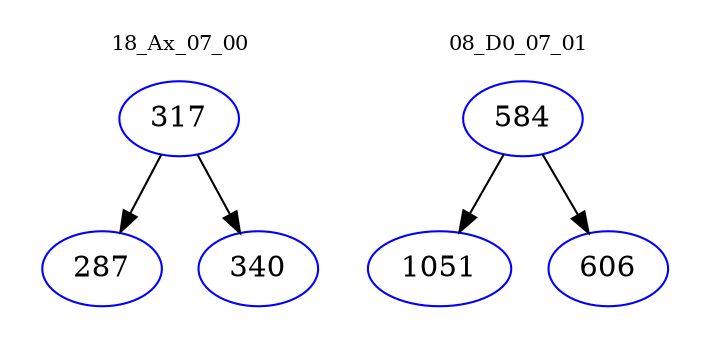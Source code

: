 digraph{
subgraph cluster_0 {
color = white
label = "18_Ax_07_00";
fontsize=10;
T0_317 [label="317", color="blue"]
T0_317 -> T0_287 [color="black"]
T0_287 [label="287", color="blue"]
T0_317 -> T0_340 [color="black"]
T0_340 [label="340", color="blue"]
}
subgraph cluster_1 {
color = white
label = "08_D0_07_01";
fontsize=10;
T1_584 [label="584", color="blue"]
T1_584 -> T1_1051 [color="black"]
T1_1051 [label="1051", color="blue"]
T1_584 -> T1_606 [color="black"]
T1_606 [label="606", color="blue"]
}
}
